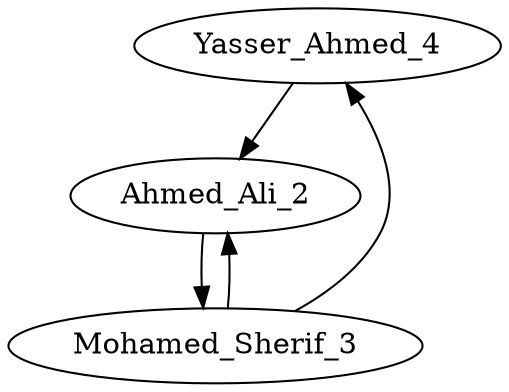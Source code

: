digraph G {
Yasser_Ahmed_4->Ahmed_Ali_2;Mohamed_Sherif_3->Ahmed_Ali_2;Ahmed_Ali_2->Mohamed_Sherif_3;Mohamed_Sherif_3->Yasser_Ahmed_4;}
